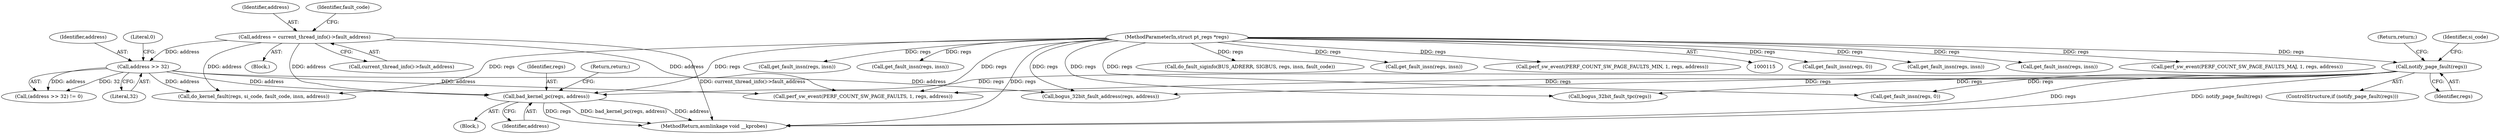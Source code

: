 digraph "0_linux_a8b0ca17b80e92faab46ee7179ba9e99ccb61233_44@pointer" {
"1000229" [label="(Call,bad_kernel_pc(regs, address))"];
"1000138" [label="(Call,notify_page_fault(regs))"];
"1000116" [label="(MethodParameterIn,struct pt_regs *regs)"];
"1000186" [label="(Call,address >> 32)"];
"1000144" [label="(Call,address = current_thread_info()->fault_address)"];
"1000140" [label="(Return,return;)"];
"1000306" [label="(Call,get_fault_insn(regs, 0))"];
"1000598" [label="(Call,do_kernel_fault(regs, si_code, fault_code, insn, address))"];
"1000116" [label="(MethodParameterIn,struct pt_regs *regs)"];
"1000353" [label="(Call,get_fault_insn(regs, insn))"];
"1000267" [label="(Call,get_fault_insn(regs, insn))"];
"1000117" [label="(Block,)"];
"1000228" [label="(Block,)"];
"1000231" [label="(Identifier,address)"];
"1000139" [label="(Identifier,regs)"];
"1000142" [label="(Identifier,si_code)"];
"1000187" [label="(Identifier,address)"];
"1000189" [label="(Literal,0)"];
"1000508" [label="(Call,perf_sw_event(PERF_COUNT_SW_PAGE_FAULTS_MAJ, 1, regs, address))"];
"1000138" [label="(Call,notify_page_fault(regs))"];
"1000145" [label="(Identifier,address)"];
"1000630" [label="(Call,get_fault_insn(regs, 0))"];
"1000188" [label="(Literal,32)"];
"1000144" [label="(Call,address = current_thread_info()->fault_address)"];
"1000230" [label="(Identifier,regs)"];
"1000637" [label="(Call,get_fault_insn(regs, insn))"];
"1000152" [label="(Identifier,fault_code)"];
"1000146" [label="(Call,current_thread_info()->fault_address)"];
"1000186" [label="(Call,address >> 32)"];
"1000608" [label="(Call,get_fault_insn(regs, insn))"];
"1000658" [label="(MethodReturn,asmlinkage void __kprobes)"];
"1000185" [label="(Call,(address >> 32) != 0)"];
"1000191" [label="(Call,bogus_32bit_fault_address(regs, address))"];
"1000645" [label="(Call,do_fault_siginfo(BUS_ADRERR, SIGBUS, regs, insn, fault_code))"];
"1000229" [label="(Call,bad_kernel_pc(regs, address))"];
"1000239" [label="(Call,perf_sw_event(PERF_COUNT_SW_PAGE_FAULTS, 1, regs, address))"];
"1000589" [label="(Call,get_fault_insn(regs, insn))"];
"1000519" [label="(Call,perf_sw_event(PERF_COUNT_SW_PAGE_FAULTS_MIN, 1, regs, address))"];
"1000180" [label="(Call,bogus_32bit_fault_tpc(regs))"];
"1000232" [label="(Return,return;)"];
"1000137" [label="(ControlStructure,if (notify_page_fault(regs)))"];
"1000229" -> "1000228"  [label="AST: "];
"1000229" -> "1000231"  [label="CFG: "];
"1000230" -> "1000229"  [label="AST: "];
"1000231" -> "1000229"  [label="AST: "];
"1000232" -> "1000229"  [label="CFG: "];
"1000229" -> "1000658"  [label="DDG: bad_kernel_pc(regs, address)"];
"1000229" -> "1000658"  [label="DDG: address"];
"1000229" -> "1000658"  [label="DDG: regs"];
"1000138" -> "1000229"  [label="DDG: regs"];
"1000116" -> "1000229"  [label="DDG: regs"];
"1000186" -> "1000229"  [label="DDG: address"];
"1000144" -> "1000229"  [label="DDG: address"];
"1000138" -> "1000137"  [label="AST: "];
"1000138" -> "1000139"  [label="CFG: "];
"1000139" -> "1000138"  [label="AST: "];
"1000140" -> "1000138"  [label="CFG: "];
"1000142" -> "1000138"  [label="CFG: "];
"1000138" -> "1000658"  [label="DDG: regs"];
"1000138" -> "1000658"  [label="DDG: notify_page_fault(regs)"];
"1000116" -> "1000138"  [label="DDG: regs"];
"1000138" -> "1000180"  [label="DDG: regs"];
"1000138" -> "1000191"  [label="DDG: regs"];
"1000138" -> "1000239"  [label="DDG: regs"];
"1000138" -> "1000630"  [label="DDG: regs"];
"1000116" -> "1000115"  [label="AST: "];
"1000116" -> "1000658"  [label="DDG: regs"];
"1000116" -> "1000180"  [label="DDG: regs"];
"1000116" -> "1000191"  [label="DDG: regs"];
"1000116" -> "1000239"  [label="DDG: regs"];
"1000116" -> "1000267"  [label="DDG: regs"];
"1000116" -> "1000306"  [label="DDG: regs"];
"1000116" -> "1000353"  [label="DDG: regs"];
"1000116" -> "1000508"  [label="DDG: regs"];
"1000116" -> "1000519"  [label="DDG: regs"];
"1000116" -> "1000589"  [label="DDG: regs"];
"1000116" -> "1000598"  [label="DDG: regs"];
"1000116" -> "1000608"  [label="DDG: regs"];
"1000116" -> "1000630"  [label="DDG: regs"];
"1000116" -> "1000637"  [label="DDG: regs"];
"1000116" -> "1000645"  [label="DDG: regs"];
"1000186" -> "1000185"  [label="AST: "];
"1000186" -> "1000188"  [label="CFG: "];
"1000187" -> "1000186"  [label="AST: "];
"1000188" -> "1000186"  [label="AST: "];
"1000189" -> "1000186"  [label="CFG: "];
"1000186" -> "1000185"  [label="DDG: address"];
"1000186" -> "1000185"  [label="DDG: 32"];
"1000144" -> "1000186"  [label="DDG: address"];
"1000186" -> "1000191"  [label="DDG: address"];
"1000186" -> "1000239"  [label="DDG: address"];
"1000186" -> "1000598"  [label="DDG: address"];
"1000144" -> "1000117"  [label="AST: "];
"1000144" -> "1000146"  [label="CFG: "];
"1000145" -> "1000144"  [label="AST: "];
"1000146" -> "1000144"  [label="AST: "];
"1000152" -> "1000144"  [label="CFG: "];
"1000144" -> "1000658"  [label="DDG: current_thread_info()->fault_address"];
"1000144" -> "1000239"  [label="DDG: address"];
"1000144" -> "1000598"  [label="DDG: address"];
}
